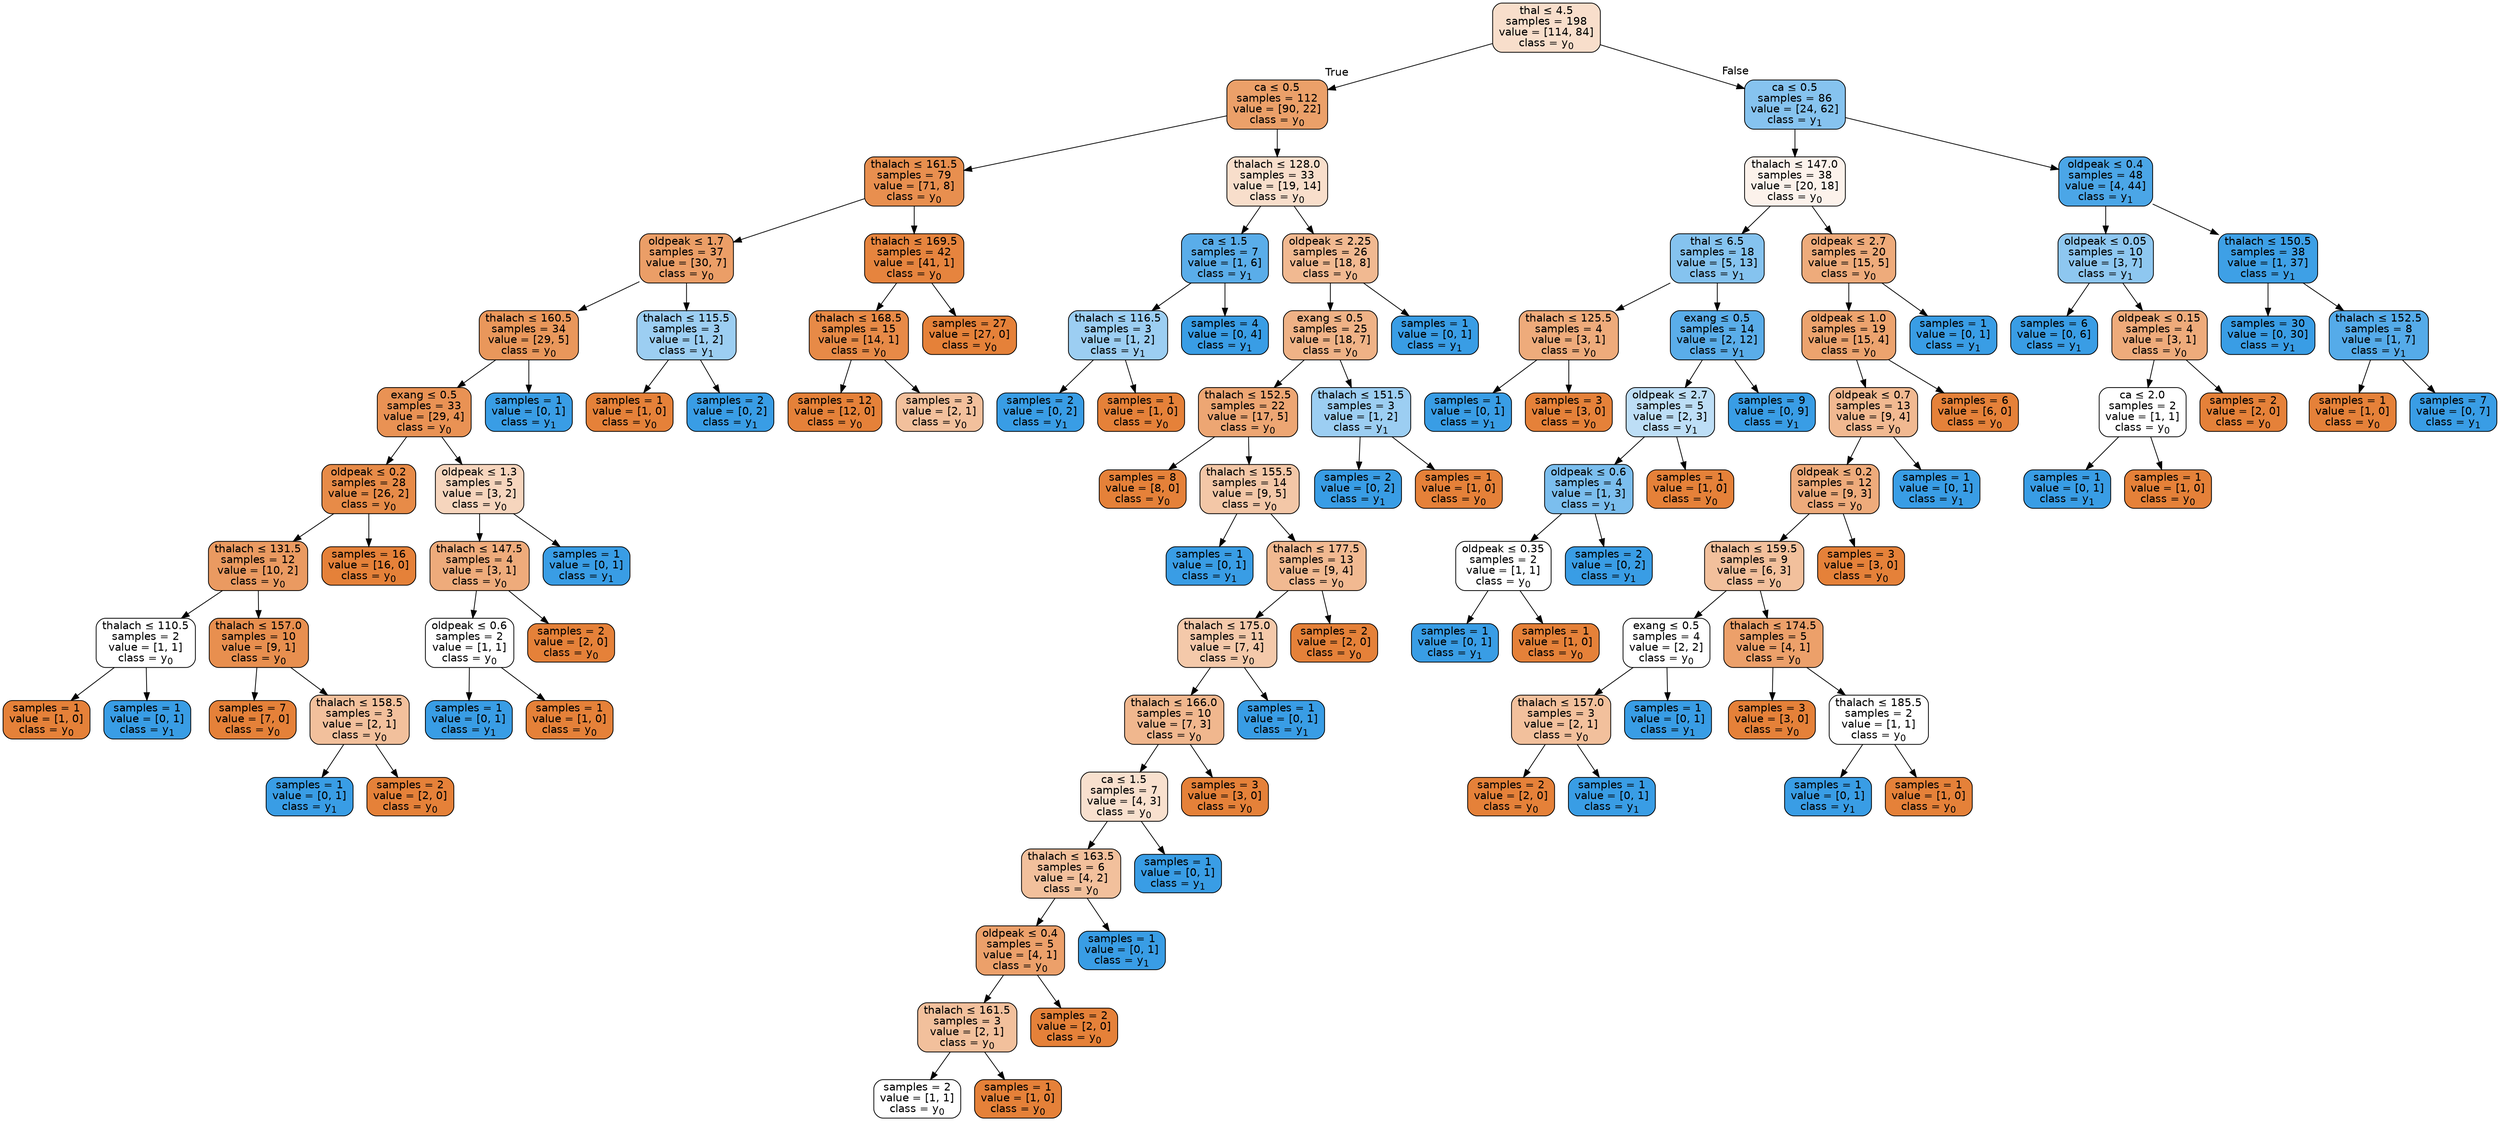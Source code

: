 digraph Tree {
node [shape=box, style="filled, rounded", color="black", fontname=helvetica] ;
edge [fontname=helvetica] ;
0 [label=<thal &le; 4.5<br/>samples = 198<br/>value = [114, 84]<br/>class = y<SUB>0</SUB>>, fillcolor="#f8decb"] ;
1 [label=<ca &le; 0.5<br/>samples = 112<br/>value = [90, 22]<br/>class = y<SUB>0</SUB>>, fillcolor="#eba069"] ;
0 -> 1 [labeldistance=2.5, labelangle=45, headlabel="True"] ;
2 [label=<thalach &le; 161.5<br/>samples = 79<br/>value = [71, 8]<br/>class = y<SUB>0</SUB>>, fillcolor="#e88f4f"] ;
1 -> 2 ;
3 [label=<oldpeak &le; 1.7<br/>samples = 37<br/>value = [30, 7]<br/>class = y<SUB>0</SUB>>, fillcolor="#eb9e67"] ;
2 -> 3 ;
4 [label=<thalach &le; 160.5<br/>samples = 34<br/>value = [29, 5]<br/>class = y<SUB>0</SUB>>, fillcolor="#e9975b"] ;
3 -> 4 ;
5 [label=<exang &le; 0.5<br/>samples = 33<br/>value = [29, 4]<br/>class = y<SUB>0</SUB>>, fillcolor="#e99254"] ;
4 -> 5 ;
6 [label=<oldpeak &le; 0.2<br/>samples = 28<br/>value = [26, 2]<br/>class = y<SUB>0</SUB>>, fillcolor="#e78b48"] ;
5 -> 6 ;
7 [label=<thalach &le; 131.5<br/>samples = 12<br/>value = [10, 2]<br/>class = y<SUB>0</SUB>>, fillcolor="#ea9a61"] ;
6 -> 7 ;
8 [label=<thalach &le; 110.5<br/>samples = 2<br/>value = [1, 1]<br/>class = y<SUB>0</SUB>>, fillcolor="#ffffff"] ;
7 -> 8 ;
9 [label=<samples = 1<br/>value = [1, 0]<br/>class = y<SUB>0</SUB>>, fillcolor="#e58139"] ;
8 -> 9 ;
10 [label=<samples = 1<br/>value = [0, 1]<br/>class = y<SUB>1</SUB>>, fillcolor="#399de5"] ;
8 -> 10 ;
11 [label=<thalach &le; 157.0<br/>samples = 10<br/>value = [9, 1]<br/>class = y<SUB>0</SUB>>, fillcolor="#e88f4f"] ;
7 -> 11 ;
12 [label=<samples = 7<br/>value = [7, 0]<br/>class = y<SUB>0</SUB>>, fillcolor="#e58139"] ;
11 -> 12 ;
13 [label=<thalach &le; 158.5<br/>samples = 3<br/>value = [2, 1]<br/>class = y<SUB>0</SUB>>, fillcolor="#f2c09c"] ;
11 -> 13 ;
14 [label=<samples = 1<br/>value = [0, 1]<br/>class = y<SUB>1</SUB>>, fillcolor="#399de5"] ;
13 -> 14 ;
15 [label=<samples = 2<br/>value = [2, 0]<br/>class = y<SUB>0</SUB>>, fillcolor="#e58139"] ;
13 -> 15 ;
16 [label=<samples = 16<br/>value = [16, 0]<br/>class = y<SUB>0</SUB>>, fillcolor="#e58139"] ;
6 -> 16 ;
17 [label=<oldpeak &le; 1.3<br/>samples = 5<br/>value = [3, 2]<br/>class = y<SUB>0</SUB>>, fillcolor="#f6d5bd"] ;
5 -> 17 ;
18 [label=<thalach &le; 147.5<br/>samples = 4<br/>value = [3, 1]<br/>class = y<SUB>0</SUB>>, fillcolor="#eeab7b"] ;
17 -> 18 ;
19 [label=<oldpeak &le; 0.6<br/>samples = 2<br/>value = [1, 1]<br/>class = y<SUB>0</SUB>>, fillcolor="#ffffff"] ;
18 -> 19 ;
20 [label=<samples = 1<br/>value = [0, 1]<br/>class = y<SUB>1</SUB>>, fillcolor="#399de5"] ;
19 -> 20 ;
21 [label=<samples = 1<br/>value = [1, 0]<br/>class = y<SUB>0</SUB>>, fillcolor="#e58139"] ;
19 -> 21 ;
22 [label=<samples = 2<br/>value = [2, 0]<br/>class = y<SUB>0</SUB>>, fillcolor="#e58139"] ;
18 -> 22 ;
23 [label=<samples = 1<br/>value = [0, 1]<br/>class = y<SUB>1</SUB>>, fillcolor="#399de5"] ;
17 -> 23 ;
24 [label=<samples = 1<br/>value = [0, 1]<br/>class = y<SUB>1</SUB>>, fillcolor="#399de5"] ;
4 -> 24 ;
25 [label=<thalach &le; 115.5<br/>samples = 3<br/>value = [1, 2]<br/>class = y<SUB>1</SUB>>, fillcolor="#9ccef2"] ;
3 -> 25 ;
26 [label=<samples = 1<br/>value = [1, 0]<br/>class = y<SUB>0</SUB>>, fillcolor="#e58139"] ;
25 -> 26 ;
27 [label=<samples = 2<br/>value = [0, 2]<br/>class = y<SUB>1</SUB>>, fillcolor="#399de5"] ;
25 -> 27 ;
28 [label=<thalach &le; 169.5<br/>samples = 42<br/>value = [41, 1]<br/>class = y<SUB>0</SUB>>, fillcolor="#e6843e"] ;
2 -> 28 ;
29 [label=<thalach &le; 168.5<br/>samples = 15<br/>value = [14, 1]<br/>class = y<SUB>0</SUB>>, fillcolor="#e78a47"] ;
28 -> 29 ;
30 [label=<samples = 12<br/>value = [12, 0]<br/>class = y<SUB>0</SUB>>, fillcolor="#e58139"] ;
29 -> 30 ;
31 [label=<samples = 3<br/>value = [2, 1]<br/>class = y<SUB>0</SUB>>, fillcolor="#f2c09c"] ;
29 -> 31 ;
32 [label=<samples = 27<br/>value = [27, 0]<br/>class = y<SUB>0</SUB>>, fillcolor="#e58139"] ;
28 -> 32 ;
33 [label=<thalach &le; 128.0<br/>samples = 33<br/>value = [19, 14]<br/>class = y<SUB>0</SUB>>, fillcolor="#f8decb"] ;
1 -> 33 ;
34 [label=<ca &le; 1.5<br/>samples = 7<br/>value = [1, 6]<br/>class = y<SUB>1</SUB>>, fillcolor="#5aade9"] ;
33 -> 34 ;
35 [label=<thalach &le; 116.5<br/>samples = 3<br/>value = [1, 2]<br/>class = y<SUB>1</SUB>>, fillcolor="#9ccef2"] ;
34 -> 35 ;
36 [label=<samples = 2<br/>value = [0, 2]<br/>class = y<SUB>1</SUB>>, fillcolor="#399de5"] ;
35 -> 36 ;
37 [label=<samples = 1<br/>value = [1, 0]<br/>class = y<SUB>0</SUB>>, fillcolor="#e58139"] ;
35 -> 37 ;
38 [label=<samples = 4<br/>value = [0, 4]<br/>class = y<SUB>1</SUB>>, fillcolor="#399de5"] ;
34 -> 38 ;
39 [label=<oldpeak &le; 2.25<br/>samples = 26<br/>value = [18, 8]<br/>class = y<SUB>0</SUB>>, fillcolor="#f1b991"] ;
33 -> 39 ;
40 [label=<exang &le; 0.5<br/>samples = 25<br/>value = [18, 7]<br/>class = y<SUB>0</SUB>>, fillcolor="#efb286"] ;
39 -> 40 ;
41 [label=<thalach &le; 152.5<br/>samples = 22<br/>value = [17, 5]<br/>class = y<SUB>0</SUB>>, fillcolor="#eda673"] ;
40 -> 41 ;
42 [label=<samples = 8<br/>value = [8, 0]<br/>class = y<SUB>0</SUB>>, fillcolor="#e58139"] ;
41 -> 42 ;
43 [label=<thalach &le; 155.5<br/>samples = 14<br/>value = [9, 5]<br/>class = y<SUB>0</SUB>>, fillcolor="#f3c7a7"] ;
41 -> 43 ;
44 [label=<samples = 1<br/>value = [0, 1]<br/>class = y<SUB>1</SUB>>, fillcolor="#399de5"] ;
43 -> 44 ;
45 [label=<thalach &le; 177.5<br/>samples = 13<br/>value = [9, 4]<br/>class = y<SUB>0</SUB>>, fillcolor="#f1b991"] ;
43 -> 45 ;
46 [label=<thalach &le; 175.0<br/>samples = 11<br/>value = [7, 4]<br/>class = y<SUB>0</SUB>>, fillcolor="#f4c9aa"] ;
45 -> 46 ;
47 [label=<thalach &le; 166.0<br/>samples = 10<br/>value = [7, 3]<br/>class = y<SUB>0</SUB>>, fillcolor="#f0b78e"] ;
46 -> 47 ;
48 [label=<ca &le; 1.5<br/>samples = 7<br/>value = [4, 3]<br/>class = y<SUB>0</SUB>>, fillcolor="#f8e0ce"] ;
47 -> 48 ;
49 [label=<thalach &le; 163.5<br/>samples = 6<br/>value = [4, 2]<br/>class = y<SUB>0</SUB>>, fillcolor="#f2c09c"] ;
48 -> 49 ;
50 [label=<oldpeak &le; 0.4<br/>samples = 5<br/>value = [4, 1]<br/>class = y<SUB>0</SUB>>, fillcolor="#eca06a"] ;
49 -> 50 ;
51 [label=<thalach &le; 161.5<br/>samples = 3<br/>value = [2, 1]<br/>class = y<SUB>0</SUB>>, fillcolor="#f2c09c"] ;
50 -> 51 ;
52 [label=<samples = 2<br/>value = [1, 1]<br/>class = y<SUB>0</SUB>>, fillcolor="#ffffff"] ;
51 -> 52 ;
53 [label=<samples = 1<br/>value = [1, 0]<br/>class = y<SUB>0</SUB>>, fillcolor="#e58139"] ;
51 -> 53 ;
54 [label=<samples = 2<br/>value = [2, 0]<br/>class = y<SUB>0</SUB>>, fillcolor="#e58139"] ;
50 -> 54 ;
55 [label=<samples = 1<br/>value = [0, 1]<br/>class = y<SUB>1</SUB>>, fillcolor="#399de5"] ;
49 -> 55 ;
56 [label=<samples = 1<br/>value = [0, 1]<br/>class = y<SUB>1</SUB>>, fillcolor="#399de5"] ;
48 -> 56 ;
57 [label=<samples = 3<br/>value = [3, 0]<br/>class = y<SUB>0</SUB>>, fillcolor="#e58139"] ;
47 -> 57 ;
58 [label=<samples = 1<br/>value = [0, 1]<br/>class = y<SUB>1</SUB>>, fillcolor="#399de5"] ;
46 -> 58 ;
59 [label=<samples = 2<br/>value = [2, 0]<br/>class = y<SUB>0</SUB>>, fillcolor="#e58139"] ;
45 -> 59 ;
60 [label=<thalach &le; 151.5<br/>samples = 3<br/>value = [1, 2]<br/>class = y<SUB>1</SUB>>, fillcolor="#9ccef2"] ;
40 -> 60 ;
61 [label=<samples = 2<br/>value = [0, 2]<br/>class = y<SUB>1</SUB>>, fillcolor="#399de5"] ;
60 -> 61 ;
62 [label=<samples = 1<br/>value = [1, 0]<br/>class = y<SUB>0</SUB>>, fillcolor="#e58139"] ;
60 -> 62 ;
63 [label=<samples = 1<br/>value = [0, 1]<br/>class = y<SUB>1</SUB>>, fillcolor="#399de5"] ;
39 -> 63 ;
64 [label=<ca &le; 0.5<br/>samples = 86<br/>value = [24, 62]<br/>class = y<SUB>1</SUB>>, fillcolor="#86c3ef"] ;
0 -> 64 [labeldistance=2.5, labelangle=-45, headlabel="False"] ;
65 [label=<thalach &le; 147.0<br/>samples = 38<br/>value = [20, 18]<br/>class = y<SUB>0</SUB>>, fillcolor="#fcf2eb"] ;
64 -> 65 ;
66 [label=<thal &le; 6.5<br/>samples = 18<br/>value = [5, 13]<br/>class = y<SUB>1</SUB>>, fillcolor="#85c3ef"] ;
65 -> 66 ;
67 [label=<thalach &le; 125.5<br/>samples = 4<br/>value = [3, 1]<br/>class = y<SUB>0</SUB>>, fillcolor="#eeab7b"] ;
66 -> 67 ;
68 [label=<samples = 1<br/>value = [0, 1]<br/>class = y<SUB>1</SUB>>, fillcolor="#399de5"] ;
67 -> 68 ;
69 [label=<samples = 3<br/>value = [3, 0]<br/>class = y<SUB>0</SUB>>, fillcolor="#e58139"] ;
67 -> 69 ;
70 [label=<exang &le; 0.5<br/>samples = 14<br/>value = [2, 12]<br/>class = y<SUB>1</SUB>>, fillcolor="#5aade9"] ;
66 -> 70 ;
71 [label=<oldpeak &le; 2.7<br/>samples = 5<br/>value = [2, 3]<br/>class = y<SUB>1</SUB>>, fillcolor="#bddef6"] ;
70 -> 71 ;
72 [label=<oldpeak &le; 0.6<br/>samples = 4<br/>value = [1, 3]<br/>class = y<SUB>1</SUB>>, fillcolor="#7bbeee"] ;
71 -> 72 ;
73 [label=<oldpeak &le; 0.35<br/>samples = 2<br/>value = [1, 1]<br/>class = y<SUB>0</SUB>>, fillcolor="#ffffff"] ;
72 -> 73 ;
74 [label=<samples = 1<br/>value = [0, 1]<br/>class = y<SUB>1</SUB>>, fillcolor="#399de5"] ;
73 -> 74 ;
75 [label=<samples = 1<br/>value = [1, 0]<br/>class = y<SUB>0</SUB>>, fillcolor="#e58139"] ;
73 -> 75 ;
76 [label=<samples = 2<br/>value = [0, 2]<br/>class = y<SUB>1</SUB>>, fillcolor="#399de5"] ;
72 -> 76 ;
77 [label=<samples = 1<br/>value = [1, 0]<br/>class = y<SUB>0</SUB>>, fillcolor="#e58139"] ;
71 -> 77 ;
78 [label=<samples = 9<br/>value = [0, 9]<br/>class = y<SUB>1</SUB>>, fillcolor="#399de5"] ;
70 -> 78 ;
79 [label=<oldpeak &le; 2.7<br/>samples = 20<br/>value = [15, 5]<br/>class = y<SUB>0</SUB>>, fillcolor="#eeab7b"] ;
65 -> 79 ;
80 [label=<oldpeak &le; 1.0<br/>samples = 19<br/>value = [15, 4]<br/>class = y<SUB>0</SUB>>, fillcolor="#eca36e"] ;
79 -> 80 ;
81 [label=<oldpeak &le; 0.7<br/>samples = 13<br/>value = [9, 4]<br/>class = y<SUB>0</SUB>>, fillcolor="#f1b991"] ;
80 -> 81 ;
82 [label=<oldpeak &le; 0.2<br/>samples = 12<br/>value = [9, 3]<br/>class = y<SUB>0</SUB>>, fillcolor="#eeab7b"] ;
81 -> 82 ;
83 [label=<thalach &le; 159.5<br/>samples = 9<br/>value = [6, 3]<br/>class = y<SUB>0</SUB>>, fillcolor="#f2c09c"] ;
82 -> 83 ;
84 [label=<exang &le; 0.5<br/>samples = 4<br/>value = [2, 2]<br/>class = y<SUB>0</SUB>>, fillcolor="#ffffff"] ;
83 -> 84 ;
85 [label=<thalach &le; 157.0<br/>samples = 3<br/>value = [2, 1]<br/>class = y<SUB>0</SUB>>, fillcolor="#f2c09c"] ;
84 -> 85 ;
86 [label=<samples = 2<br/>value = [2, 0]<br/>class = y<SUB>0</SUB>>, fillcolor="#e58139"] ;
85 -> 86 ;
87 [label=<samples = 1<br/>value = [0, 1]<br/>class = y<SUB>1</SUB>>, fillcolor="#399de5"] ;
85 -> 87 ;
88 [label=<samples = 1<br/>value = [0, 1]<br/>class = y<SUB>1</SUB>>, fillcolor="#399de5"] ;
84 -> 88 ;
89 [label=<thalach &le; 174.5<br/>samples = 5<br/>value = [4, 1]<br/>class = y<SUB>0</SUB>>, fillcolor="#eca06a"] ;
83 -> 89 ;
90 [label=<samples = 3<br/>value = [3, 0]<br/>class = y<SUB>0</SUB>>, fillcolor="#e58139"] ;
89 -> 90 ;
91 [label=<thalach &le; 185.5<br/>samples = 2<br/>value = [1, 1]<br/>class = y<SUB>0</SUB>>, fillcolor="#ffffff"] ;
89 -> 91 ;
92 [label=<samples = 1<br/>value = [0, 1]<br/>class = y<SUB>1</SUB>>, fillcolor="#399de5"] ;
91 -> 92 ;
93 [label=<samples = 1<br/>value = [1, 0]<br/>class = y<SUB>0</SUB>>, fillcolor="#e58139"] ;
91 -> 93 ;
94 [label=<samples = 3<br/>value = [3, 0]<br/>class = y<SUB>0</SUB>>, fillcolor="#e58139"] ;
82 -> 94 ;
95 [label=<samples = 1<br/>value = [0, 1]<br/>class = y<SUB>1</SUB>>, fillcolor="#399de5"] ;
81 -> 95 ;
96 [label=<samples = 6<br/>value = [6, 0]<br/>class = y<SUB>0</SUB>>, fillcolor="#e58139"] ;
80 -> 96 ;
97 [label=<samples = 1<br/>value = [0, 1]<br/>class = y<SUB>1</SUB>>, fillcolor="#399de5"] ;
79 -> 97 ;
98 [label=<oldpeak &le; 0.4<br/>samples = 48<br/>value = [4, 44]<br/>class = y<SUB>1</SUB>>, fillcolor="#4ba6e7"] ;
64 -> 98 ;
99 [label=<oldpeak &le; 0.05<br/>samples = 10<br/>value = [3, 7]<br/>class = y<SUB>1</SUB>>, fillcolor="#8ec7f0"] ;
98 -> 99 ;
100 [label=<samples = 6<br/>value = [0, 6]<br/>class = y<SUB>1</SUB>>, fillcolor="#399de5"] ;
99 -> 100 ;
101 [label=<oldpeak &le; 0.15<br/>samples = 4<br/>value = [3, 1]<br/>class = y<SUB>0</SUB>>, fillcolor="#eeab7b"] ;
99 -> 101 ;
102 [label=<ca &le; 2.0<br/>samples = 2<br/>value = [1, 1]<br/>class = y<SUB>0</SUB>>, fillcolor="#ffffff"] ;
101 -> 102 ;
103 [label=<samples = 1<br/>value = [0, 1]<br/>class = y<SUB>1</SUB>>, fillcolor="#399de5"] ;
102 -> 103 ;
104 [label=<samples = 1<br/>value = [1, 0]<br/>class = y<SUB>0</SUB>>, fillcolor="#e58139"] ;
102 -> 104 ;
105 [label=<samples = 2<br/>value = [2, 0]<br/>class = y<SUB>0</SUB>>, fillcolor="#e58139"] ;
101 -> 105 ;
106 [label=<thalach &le; 150.5<br/>samples = 38<br/>value = [1, 37]<br/>class = y<SUB>1</SUB>>, fillcolor="#3ea0e6"] ;
98 -> 106 ;
107 [label=<samples = 30<br/>value = [0, 30]<br/>class = y<SUB>1</SUB>>, fillcolor="#399de5"] ;
106 -> 107 ;
108 [label=<thalach &le; 152.5<br/>samples = 8<br/>value = [1, 7]<br/>class = y<SUB>1</SUB>>, fillcolor="#55abe9"] ;
106 -> 108 ;
109 [label=<samples = 1<br/>value = [1, 0]<br/>class = y<SUB>0</SUB>>, fillcolor="#e58139"] ;
108 -> 109 ;
110 [label=<samples = 7<br/>value = [0, 7]<br/>class = y<SUB>1</SUB>>, fillcolor="#399de5"] ;
108 -> 110 ;
}
